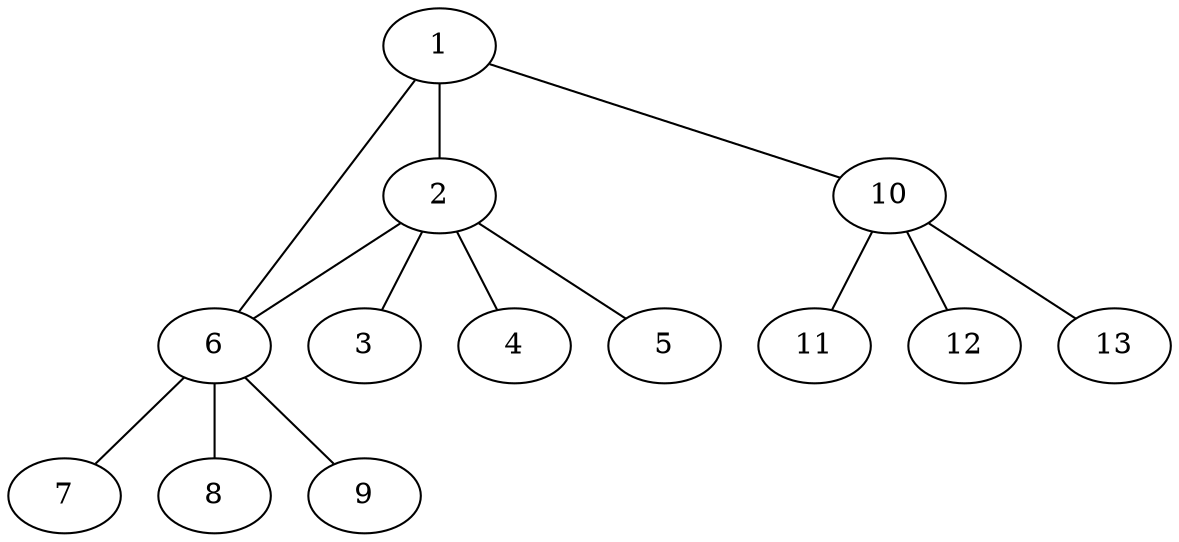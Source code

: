 strict graph multiswitch {
  /* Level 1 */
  1 ;

  /* Level 2 */
  2 ;
  6 ;
  10 ;

  /* Level 3 */
  3 ;
  4 ;
  5 ;

  7 ;
  8 ;
  9 ;

  11 ;
  12 ;
  13 ;

  /* Level 1 -> Level 2 */
  1 -- 2 [ src_port = 1,  dport = 4 ];
  1 -- 6 [ src_port = 2,  dport = 4 ];
  1 -- 10 [ src_port = 3,  dport = 4 ];

  /* Level 2 -> Level 3 */
  2 -- 3 [ src_port = 1,  dport = 4 ];
  2 -- 4 [ src_port = 2,  dport = 4 ];
  2 -- 5 [ src_port = 3,  dport = 4 ];
  2 -- 6 [ src_port = 5,  dport = 5 ];  /* Extra - forms loop */

  6 -- 7 [ src_port = 1,  dport = 4 ];
  6 -- 8 [ src_port = 2,  dport = 4 ];
  6 -- 9 [ src_port = 3,  dport = 4 ];

  10 -- 11 [ src_port = 1,  dport = 4 ];
  10 -- 12 [ src_port = 2,  dport = 4 ];
  10 -- 13 [ src_port = 3,  dport = 4 ];
}